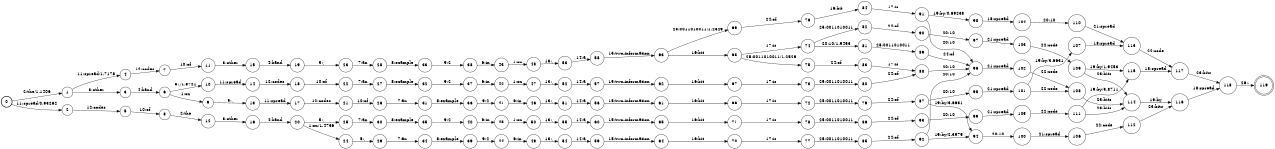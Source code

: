 digraph FST {
rankdir = LR;
size = "8.5,11";
label = "";
center = 1;
orientation = Portrait;
ranksep = "0.4";
nodesep = "0.25";
0 [label = "0", shape = circle, style = bold, fontsize = 14]
	0 -> 1 [label = "2:the/1.1406", fontsize = 14];
	0 -> 2 [label = "11:spread/0.93262", fontsize = 14];
1 [label = "1", shape = circle, style = solid, fontsize = 14]
	1 -> 3 [label = "3:other", fontsize = 14];
	1 -> 4 [label = "11:spread/1.7178", fontsize = 14];
2 [label = "2", shape = circle, style = solid, fontsize = 14]
	2 -> 5 [label = "12:codes", fontsize = 14];
3 [label = "3", shape = circle, style = solid, fontsize = 14]
	3 -> 6 [label = "4:hand", fontsize = 14];
4 [label = "4", shape = circle, style = solid, fontsize = 14]
	4 -> 7 [label = "12:codes", fontsize = 14];
5 [label = "5", shape = circle, style = solid, fontsize = 14]
	5 -> 8 [label = "10:of", fontsize = 14];
6 [label = "6", shape = circle, style = solid, fontsize = 14]
	6 -> 9 [label = "1:on", fontsize = 14];
	6 -> 10 [label = "5:,/1.8721", fontsize = 14];
7 [label = "7", shape = circle, style = solid, fontsize = 14]
	7 -> 11 [label = "10:of", fontsize = 14];
8 [label = "8", shape = circle, style = solid, fontsize = 14]
	8 -> 12 [label = "2:the", fontsize = 14];
9 [label = "9", shape = circle, style = solid, fontsize = 14]
	9 -> 13 [label = "5:,", fontsize = 14];
10 [label = "10", shape = circle, style = solid, fontsize = 14]
	10 -> 14 [label = "11:spread", fontsize = 14];
11 [label = "11", shape = circle, style = solid, fontsize = 14]
	11 -> 15 [label = "3:other", fontsize = 14];
12 [label = "12", shape = circle, style = solid, fontsize = 14]
	12 -> 16 [label = "3:other", fontsize = 14];
13 [label = "13", shape = circle, style = solid, fontsize = 14]
	13 -> 17 [label = "11:spread", fontsize = 14];
14 [label = "14", shape = circle, style = solid, fontsize = 14]
	14 -> 18 [label = "12:codes", fontsize = 14];
15 [label = "15", shape = circle, style = solid, fontsize = 14]
	15 -> 19 [label = "4:hand", fontsize = 14];
16 [label = "16", shape = circle, style = solid, fontsize = 14]
	16 -> 20 [label = "4:hand", fontsize = 14];
17 [label = "17", shape = circle, style = solid, fontsize = 14]
	17 -> 21 [label = "12:codes", fontsize = 14];
18 [label = "18", shape = circle, style = solid, fontsize = 14]
	18 -> 22 [label = "10:of", fontsize = 14];
19 [label = "19", shape = circle, style = solid, fontsize = 14]
	19 -> 23 [label = "5:,", fontsize = 14];
20 [label = "20", shape = circle, style = solid, fontsize = 14]
	20 -> 24 [label = "1:on/1.4736", fontsize = 14];
	20 -> 25 [label = "5:,", fontsize = 14];
21 [label = "21", shape = circle, style = solid, fontsize = 14]
	21 -> 26 [label = "10:of", fontsize = 14];
22 [label = "22", shape = circle, style = solid, fontsize = 14]
	22 -> 27 [label = "7:an", fontsize = 14];
23 [label = "23", shape = circle, style = solid, fontsize = 14]
	23 -> 28 [label = "7:an", fontsize = 14];
24 [label = "24", shape = circle, style = solid, fontsize = 14]
	24 -> 29 [label = "5:,", fontsize = 14];
25 [label = "25", shape = circle, style = solid, fontsize = 14]
	25 -> 30 [label = "7:an", fontsize = 14];
26 [label = "26", shape = circle, style = solid, fontsize = 14]
	26 -> 31 [label = "7:an", fontsize = 14];
27 [label = "27", shape = circle, style = solid, fontsize = 14]
	27 -> 32 [label = "8:example", fontsize = 14];
28 [label = "28", shape = circle, style = solid, fontsize = 14]
	28 -> 33 [label = "8:example", fontsize = 14];
29 [label = "29", shape = circle, style = solid, fontsize = 14]
	29 -> 34 [label = "7:an", fontsize = 14];
30 [label = "30", shape = circle, style = solid, fontsize = 14]
	30 -> 35 [label = "8:example", fontsize = 14];
31 [label = "31", shape = circle, style = solid, fontsize = 14]
	31 -> 36 [label = "8:example", fontsize = 14];
32 [label = "32", shape = circle, style = solid, fontsize = 14]
	32 -> 37 [label = "9:2", fontsize = 14];
33 [label = "33", shape = circle, style = solid, fontsize = 14]
	33 -> 38 [label = "9:2", fontsize = 14];
34 [label = "34", shape = circle, style = solid, fontsize = 14]
	34 -> 39 [label = "8:example", fontsize = 14];
35 [label = "35", shape = circle, style = solid, fontsize = 14]
	35 -> 40 [label = "9:2", fontsize = 14];
36 [label = "36", shape = circle, style = solid, fontsize = 14]
	36 -> 41 [label = "9:2", fontsize = 14];
37 [label = "37", shape = circle, style = solid, fontsize = 14]
	37 -> 42 [label = "6:in", fontsize = 14];
38 [label = "38", shape = circle, style = solid, fontsize = 14]
	38 -> 43 [label = "6:in", fontsize = 14];
39 [label = "39", shape = circle, style = solid, fontsize = 14]
	39 -> 44 [label = "9:2", fontsize = 14];
40 [label = "40", shape = circle, style = solid, fontsize = 14]
	40 -> 45 [label = "6:in", fontsize = 14];
41 [label = "41", shape = circle, style = solid, fontsize = 14]
	41 -> 46 [label = "6:in", fontsize = 14];
42 [label = "42", shape = circle, style = solid, fontsize = 14]
	42 -> 47 [label = "1:on", fontsize = 14];
43 [label = "43", shape = circle, style = solid, fontsize = 14]
	43 -> 48 [label = "1:on", fontsize = 14];
44 [label = "44", shape = circle, style = solid, fontsize = 14]
	44 -> 49 [label = "6:in", fontsize = 14];
45 [label = "45", shape = circle, style = solid, fontsize = 14]
	45 -> 50 [label = "1:on", fontsize = 14];
46 [label = "46", shape = circle, style = solid, fontsize = 14]
	46 -> 51 [label = "13:,", fontsize = 14];
47 [label = "47", shape = circle, style = solid, fontsize = 14]
	47 -> 52 [label = "13:,", fontsize = 14];
48 [label = "48", shape = circle, style = solid, fontsize = 14]
	48 -> 53 [label = "13:,", fontsize = 14];
49 [label = "49", shape = circle, style = solid, fontsize = 14]
	49 -> 54 [label = "13:,", fontsize = 14];
50 [label = "50", shape = circle, style = solid, fontsize = 14]
	50 -> 55 [label = "13:,", fontsize = 14];
51 [label = "51", shape = circle, style = solid, fontsize = 14]
	51 -> 56 [label = "14:a", fontsize = 14];
52 [label = "52", shape = circle, style = solid, fontsize = 14]
	52 -> 57 [label = "14:a", fontsize = 14];
53 [label = "53", shape = circle, style = solid, fontsize = 14]
	53 -> 58 [label = "14:a", fontsize = 14];
54 [label = "54", shape = circle, style = solid, fontsize = 14]
	54 -> 59 [label = "14:a", fontsize = 14];
55 [label = "55", shape = circle, style = solid, fontsize = 14]
	55 -> 60 [label = "14:a", fontsize = 14];
56 [label = "56", shape = circle, style = solid, fontsize = 14]
	56 -> 61 [label = "15:two-information", fontsize = 14];
57 [label = "57", shape = circle, style = solid, fontsize = 14]
	57 -> 62 [label = "15:two-information", fontsize = 14];
58 [label = "58", shape = circle, style = solid, fontsize = 14]
	58 -> 63 [label = "15:two-information", fontsize = 14];
59 [label = "59", shape = circle, style = solid, fontsize = 14]
	59 -> 64 [label = "15:two-information", fontsize = 14];
60 [label = "60", shape = circle, style = solid, fontsize = 14]
	60 -> 65 [label = "15:two-information", fontsize = 14];
61 [label = "61", shape = circle, style = solid, fontsize = 14]
	61 -> 66 [label = "16:bit", fontsize = 14];
62 [label = "62", shape = circle, style = solid, fontsize = 14]
	62 -> 67 [label = "16:bit", fontsize = 14];
63 [label = "63", shape = circle, style = solid, fontsize = 14]
	63 -> 68 [label = "16:bit", fontsize = 14];
	63 -> 69 [label = "25:0011010011/1.2529", fontsize = 14];
64 [label = "64", shape = circle, style = solid, fontsize = 14]
	64 -> 70 [label = "16:bit", fontsize = 14];
65 [label = "65", shape = circle, style = solid, fontsize = 14]
	65 -> 71 [label = "16:bit", fontsize = 14];
66 [label = "66", shape = circle, style = solid, fontsize = 14]
	66 -> 72 [label = "17:is", fontsize = 14];
67 [label = "67", shape = circle, style = solid, fontsize = 14]
	67 -> 73 [label = "17:is", fontsize = 14];
68 [label = "68", shape = circle, style = solid, fontsize = 14]
	68 -> 74 [label = "17:is", fontsize = 14];
	68 -> 75 [label = "25:0011010011/1.2529", fontsize = 14];
69 [label = "69", shape = circle, style = solid, fontsize = 14]
	69 -> 76 [label = "24:of", fontsize = 14];
70 [label = "70", shape = circle, style = solid, fontsize = 14]
	70 -> 77 [label = "17:is", fontsize = 14];
71 [label = "71", shape = circle, style = solid, fontsize = 14]
	71 -> 78 [label = "17:is", fontsize = 14];
72 [label = "72", shape = circle, style = solid, fontsize = 14]
	72 -> 79 [label = "25:0011010011", fontsize = 14];
73 [label = "73", shape = circle, style = solid, fontsize = 14]
	73 -> 80 [label = "25:0011010011", fontsize = 14];
74 [label = "74", shape = circle, style = solid, fontsize = 14]
	74 -> 81 [label = "20:10/1.9453", fontsize = 14];
	74 -> 82 [label = "25:0011010011", fontsize = 14];
75 [label = "75", shape = circle, style = solid, fontsize = 14]
	75 -> 83 [label = "24:of", fontsize = 14];
76 [label = "76", shape = circle, style = solid, fontsize = 14]
	76 -> 84 [label = "16:bit", fontsize = 14];
77 [label = "77", shape = circle, style = solid, fontsize = 14]
	77 -> 85 [label = "25:0011010011", fontsize = 14];
78 [label = "78", shape = circle, style = solid, fontsize = 14]
	78 -> 86 [label = "25:0011010011", fontsize = 14];
79 [label = "79", shape = circle, style = solid, fontsize = 14]
	79 -> 87 [label = "24:of", fontsize = 14];
80 [label = "80", shape = circle, style = solid, fontsize = 14]
	80 -> 88 [label = "24:of", fontsize = 14];
81 [label = "81", shape = circle, style = solid, fontsize = 14]
	81 -> 89 [label = "25:0011010011", fontsize = 14];
82 [label = "82", shape = circle, style = solid, fontsize = 14]
	82 -> 90 [label = "24:of", fontsize = 14];
83 [label = "83", shape = circle, style = solid, fontsize = 14]
	83 -> 88 [label = "17:is", fontsize = 14];
84 [label = "84", shape = circle, style = solid, fontsize = 14]
	84 -> 91 [label = "17:is", fontsize = 14];
85 [label = "85", shape = circle, style = solid, fontsize = 14]
	85 -> 92 [label = "24:of", fontsize = 14];
86 [label = "86", shape = circle, style = solid, fontsize = 14]
	86 -> 93 [label = "24:of", fontsize = 14];
87 [label = "87", shape = circle, style = solid, fontsize = 14]
	87 -> 94 [label = "19:by/3.6631", fontsize = 14];
	87 -> 95 [label = "20:10", fontsize = 14];
88 [label = "88", shape = circle, style = solid, fontsize = 14]
	88 -> 96 [label = "20:10", fontsize = 14];
89 [label = "89", shape = circle, style = solid, fontsize = 14]
	89 -> 96 [label = "24:of", fontsize = 14];
90 [label = "90", shape = circle, style = solid, fontsize = 14]
	90 -> 97 [label = "20:10", fontsize = 14];
91 [label = "91", shape = circle, style = solid, fontsize = 14]
	91 -> 98 [label = "19:by/0.69238", fontsize = 14];
	91 -> 96 [label = "20:10", fontsize = 14];
92 [label = "92", shape = circle, style = solid, fontsize = 14]
	92 -> 94 [label = "19:by/2.3975", fontsize = 14];
	92 -> 96 [label = "20:10", fontsize = 14];
93 [label = "93", shape = circle, style = solid, fontsize = 14]
	93 -> 99 [label = "20:10", fontsize = 14];
94 [label = "94", shape = circle, style = solid, fontsize = 14]
	94 -> 100 [label = "20:10", fontsize = 14];
95 [label = "95", shape = circle, style = solid, fontsize = 14]
	95 -> 101 [label = "21:spread", fontsize = 14];
96 [label = "96", shape = circle, style = solid, fontsize = 14]
	96 -> 102 [label = "21:spread", fontsize = 14];
97 [label = "97", shape = circle, style = solid, fontsize = 14]
	97 -> 103 [label = "21:spread", fontsize = 14];
98 [label = "98", shape = circle, style = solid, fontsize = 14]
	98 -> 104 [label = "18:spread", fontsize = 14];
99 [label = "99", shape = circle, style = solid, fontsize = 14]
	99 -> 105 [label = "21:spread", fontsize = 14];
100 [label = "100", shape = circle, style = solid, fontsize = 14]
	100 -> 106 [label = "21:spread", fontsize = 14];
101 [label = "101", shape = circle, style = solid, fontsize = 14]
	101 -> 107 [label = "19:by/3.6631", fontsize = 14];
	101 -> 108 [label = "22:code", fontsize = 14];
102 [label = "102", shape = circle, style = solid, fontsize = 14]
	102 -> 108 [label = "22:code", fontsize = 14];
103 [label = "103", shape = circle, style = solid, fontsize = 14]
	103 -> 109 [label = "22:code", fontsize = 14];
104 [label = "104", shape = circle, style = solid, fontsize = 14]
	104 -> 110 [label = "20:10", fontsize = 14];
105 [label = "105", shape = circle, style = solid, fontsize = 14]
	105 -> 111 [label = "22:code", fontsize = 14];
106 [label = "106", shape = circle, style = solid, fontsize = 14]
	106 -> 112 [label = "22:code", fontsize = 14];
107 [label = "107", shape = circle, style = solid, fontsize = 14]
	107 -> 113 [label = "18:spread", fontsize = 14];
108 [label = "108", shape = circle, style = solid, fontsize = 14]
	108 -> 114 [label = "23:bits", fontsize = 14];
109 [label = "109", shape = circle, style = solid, fontsize = 14]
	109 -> 115 [label = "19:by/1.9453", fontsize = 14];
	109 -> 114 [label = "23:bits", fontsize = 14];
110 [label = "110", shape = circle, style = solid, fontsize = 14]
	110 -> 113 [label = "21:spread", fontsize = 14];
111 [label = "111", shape = circle, style = solid, fontsize = 14]
	111 -> 115 [label = "19:by/3.8711", fontsize = 14];
	111 -> 114 [label = "23:bits", fontsize = 14];
112 [label = "112", shape = circle, style = solid, fontsize = 14]
	112 -> 116 [label = "23:bits", fontsize = 14];
113 [label = "113", shape = circle, style = solid, fontsize = 14]
	113 -> 117 [label = "22:code", fontsize = 14];
114 [label = "114", shape = circle, style = solid, fontsize = 14]
	114 -> 116 [label = "19:by", fontsize = 14];
115 [label = "115", shape = circle, style = solid, fontsize = 14]
	115 -> 117 [label = "18:spread", fontsize = 14];
116 [label = "116", shape = circle, style = solid, fontsize = 14]
	116 -> 118 [label = "18:spread", fontsize = 14];
117 [label = "117", shape = circle, style = solid, fontsize = 14]
	117 -> 118 [label = "23:bits", fontsize = 14];
118 [label = "118", shape = circle, style = solid, fontsize = 14]
	118 -> 119 [label = "26:.", fontsize = 14];
119 [label = "119", shape = doublecircle, style = solid, fontsize = 14]
}
